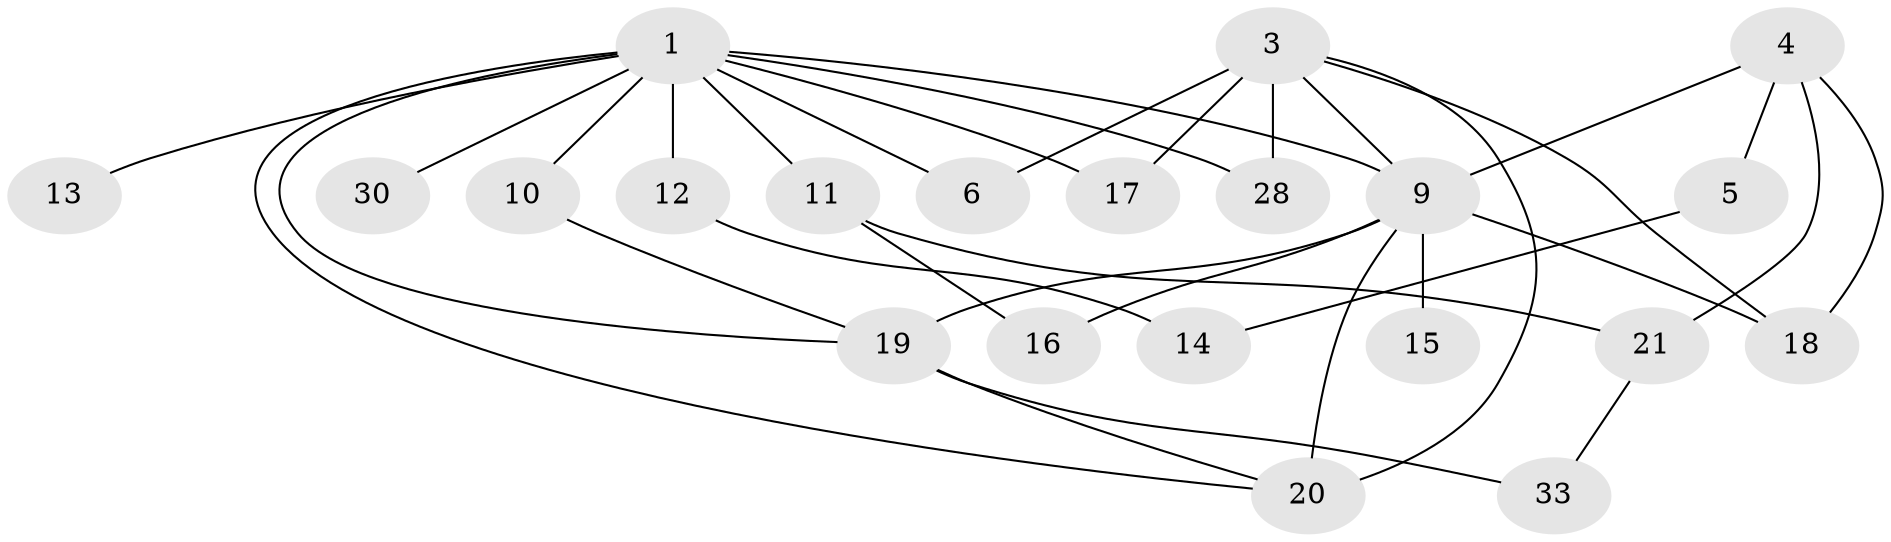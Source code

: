 // original degree distribution, {1: 0.27350427350427353, 0: 0.11965811965811966, 3: 0.15384615384615385, 4: 0.13675213675213677, 2: 0.27350427350427353, 5: 0.03418803418803419, 6: 0.008547008547008548}
// Generated by graph-tools (version 1.1) at 2025/47/03/04/25 22:47:53]
// undirected, 21 vertices, 34 edges
graph export_dot {
  node [color=gray90,style=filled];
  1;
  3;
  4;
  5;
  6;
  9;
  10;
  11;
  12;
  13;
  14;
  15;
  16;
  17;
  18;
  19;
  20;
  21;
  28;
  30;
  33;
  1 -- 6 [weight=1.0];
  1 -- 9 [weight=2.0];
  1 -- 10 [weight=1.0];
  1 -- 11 [weight=1.0];
  1 -- 12 [weight=2.0];
  1 -- 13 [weight=1.0];
  1 -- 17 [weight=1.0];
  1 -- 19 [weight=1.0];
  1 -- 20 [weight=1.0];
  1 -- 28 [weight=1.0];
  1 -- 30 [weight=1.0];
  3 -- 6 [weight=2.0];
  3 -- 9 [weight=1.0];
  3 -- 17 [weight=1.0];
  3 -- 18 [weight=2.0];
  3 -- 20 [weight=1.0];
  3 -- 28 [weight=2.0];
  4 -- 5 [weight=1.0];
  4 -- 9 [weight=1.0];
  4 -- 18 [weight=1.0];
  4 -- 21 [weight=1.0];
  5 -- 14 [weight=1.0];
  9 -- 15 [weight=4.0];
  9 -- 16 [weight=2.0];
  9 -- 18 [weight=1.0];
  9 -- 19 [weight=1.0];
  9 -- 20 [weight=2.0];
  10 -- 19 [weight=1.0];
  11 -- 16 [weight=1.0];
  11 -- 21 [weight=1.0];
  12 -- 14 [weight=1.0];
  19 -- 20 [weight=1.0];
  19 -- 33 [weight=1.0];
  21 -- 33 [weight=1.0];
}
